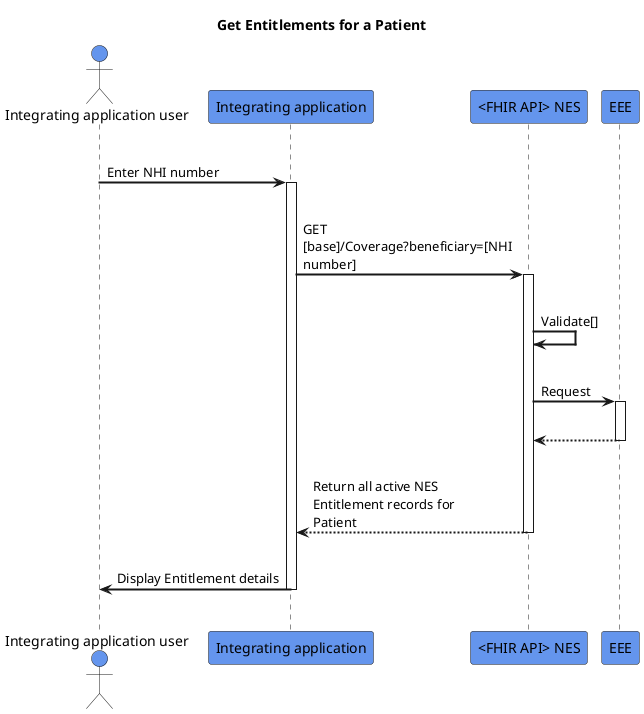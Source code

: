 @startuml
skinparam sequenceArrowThickness 2
skinparam roundcorner 5
skinparam maxmessagesize 180
skinparam sequenceParticipant bold
title Get Entitlements for a Patient
actor "Integrating application user" as User #CornflowerBlue
participant "Integrating application" as A #CornflowerBlue
participant "<FHIR API> NES" as B #CornflowerBlue
participant "EEE" as C #CornflowerBlue
|||
User -> A: Enter NHI number
activate A
|||
A -> B: GET [base]/Coverage?beneficiary=[NHI number]
activate B
|||
B -> B: Validate[]
|||
B -> C: Request
activate C
|||
C -[dashed]-> B:  
deactivate C
|||
B -[dashed]-> A :Return all active NES Entitlement records for Patient 
deactivate B
|||
A -> User: Display Entitlement details
deactivate A
|||
@enduml
